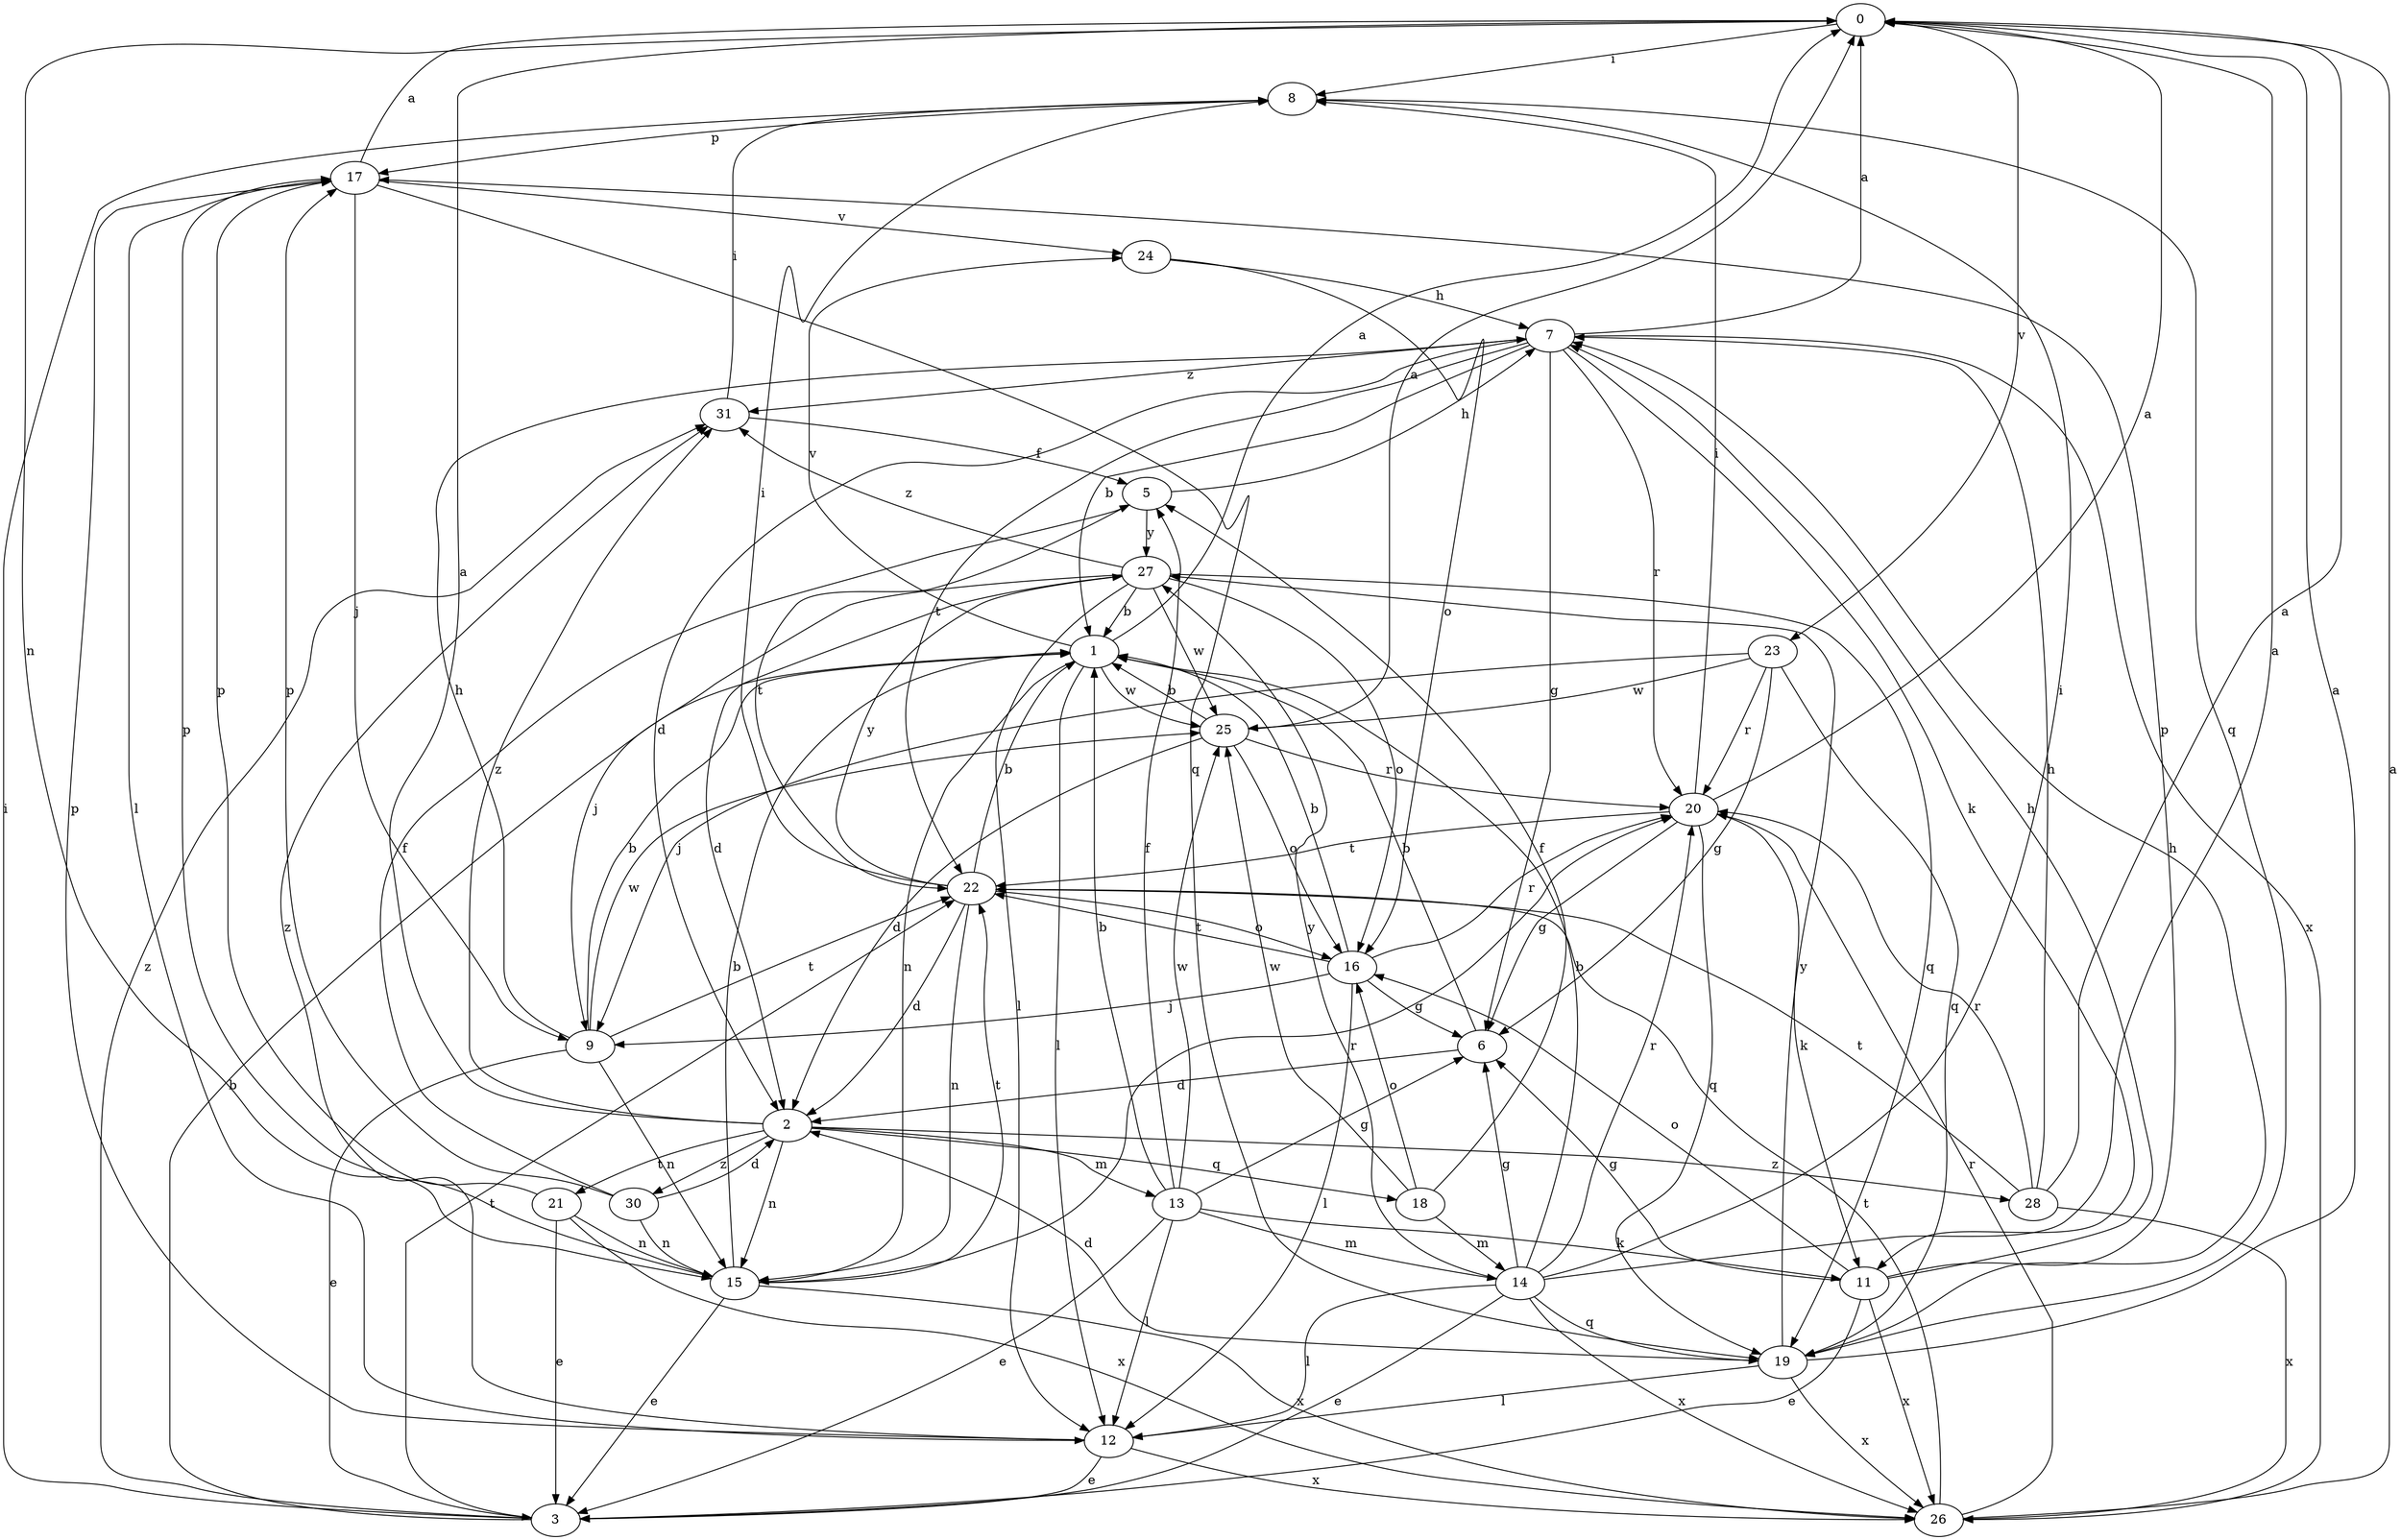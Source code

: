 strict digraph  {
0;
1;
2;
3;
5;
6;
7;
8;
9;
11;
12;
13;
14;
15;
16;
17;
18;
19;
20;
21;
22;
23;
24;
25;
26;
27;
28;
30;
31;
0 -> 8  [label=i];
0 -> 15  [label=n];
0 -> 23  [label=v];
1 -> 0  [label=a];
1 -> 12  [label=l];
1 -> 15  [label=n];
1 -> 24  [label=v];
1 -> 25  [label=w];
2 -> 0  [label=a];
2 -> 13  [label=m];
2 -> 15  [label=n];
2 -> 18  [label=q];
2 -> 21  [label=t];
2 -> 28  [label=z];
2 -> 30  [label=z];
2 -> 31  [label=z];
3 -> 1  [label=b];
3 -> 8  [label=i];
3 -> 22  [label=t];
3 -> 31  [label=z];
5 -> 7  [label=h];
5 -> 22  [label=t];
5 -> 27  [label=y];
6 -> 1  [label=b];
6 -> 2  [label=d];
7 -> 0  [label=a];
7 -> 1  [label=b];
7 -> 2  [label=d];
7 -> 6  [label=g];
7 -> 11  [label=k];
7 -> 20  [label=r];
7 -> 22  [label=t];
7 -> 26  [label=x];
7 -> 31  [label=z];
8 -> 17  [label=p];
8 -> 19  [label=q];
9 -> 1  [label=b];
9 -> 3  [label=e];
9 -> 7  [label=h];
9 -> 15  [label=n];
9 -> 22  [label=t];
9 -> 25  [label=w];
11 -> 3  [label=e];
11 -> 6  [label=g];
11 -> 7  [label=h];
11 -> 16  [label=o];
11 -> 17  [label=p];
11 -> 26  [label=x];
12 -> 3  [label=e];
12 -> 17  [label=p];
12 -> 26  [label=x];
12 -> 31  [label=z];
13 -> 1  [label=b];
13 -> 3  [label=e];
13 -> 5  [label=f];
13 -> 6  [label=g];
13 -> 11  [label=k];
13 -> 12  [label=l];
13 -> 14  [label=m];
13 -> 25  [label=w];
14 -> 0  [label=a];
14 -> 1  [label=b];
14 -> 3  [label=e];
14 -> 6  [label=g];
14 -> 8  [label=i];
14 -> 12  [label=l];
14 -> 19  [label=q];
14 -> 20  [label=r];
14 -> 26  [label=x];
14 -> 27  [label=y];
15 -> 1  [label=b];
15 -> 3  [label=e];
15 -> 17  [label=p];
15 -> 20  [label=r];
15 -> 22  [label=t];
15 -> 26  [label=x];
16 -> 1  [label=b];
16 -> 6  [label=g];
16 -> 9  [label=j];
16 -> 12  [label=l];
16 -> 20  [label=r];
16 -> 22  [label=t];
17 -> 0  [label=a];
17 -> 9  [label=j];
17 -> 12  [label=l];
17 -> 19  [label=q];
17 -> 24  [label=v];
18 -> 5  [label=f];
18 -> 14  [label=m];
18 -> 16  [label=o];
18 -> 25  [label=w];
19 -> 0  [label=a];
19 -> 2  [label=d];
19 -> 7  [label=h];
19 -> 12  [label=l];
19 -> 26  [label=x];
19 -> 27  [label=y];
20 -> 0  [label=a];
20 -> 6  [label=g];
20 -> 8  [label=i];
20 -> 11  [label=k];
20 -> 19  [label=q];
20 -> 22  [label=t];
21 -> 3  [label=e];
21 -> 15  [label=n];
21 -> 17  [label=p];
21 -> 26  [label=x];
22 -> 1  [label=b];
22 -> 2  [label=d];
22 -> 8  [label=i];
22 -> 15  [label=n];
22 -> 16  [label=o];
22 -> 27  [label=y];
23 -> 6  [label=g];
23 -> 9  [label=j];
23 -> 19  [label=q];
23 -> 20  [label=r];
23 -> 25  [label=w];
24 -> 7  [label=h];
24 -> 16  [label=o];
25 -> 0  [label=a];
25 -> 1  [label=b];
25 -> 2  [label=d];
25 -> 16  [label=o];
25 -> 20  [label=r];
26 -> 0  [label=a];
26 -> 20  [label=r];
26 -> 22  [label=t];
27 -> 1  [label=b];
27 -> 2  [label=d];
27 -> 9  [label=j];
27 -> 12  [label=l];
27 -> 16  [label=o];
27 -> 19  [label=q];
27 -> 25  [label=w];
27 -> 31  [label=z];
28 -> 0  [label=a];
28 -> 7  [label=h];
28 -> 20  [label=r];
28 -> 22  [label=t];
28 -> 26  [label=x];
30 -> 2  [label=d];
30 -> 5  [label=f];
30 -> 15  [label=n];
30 -> 17  [label=p];
31 -> 5  [label=f];
31 -> 8  [label=i];
}

